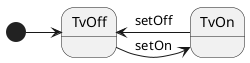 @startuml
'https://plantuml.com/class-diagram

[*] -> TvOff

TvOff -> TvOn : setOn

TvOn -> TvOff  : setOff


@enduml